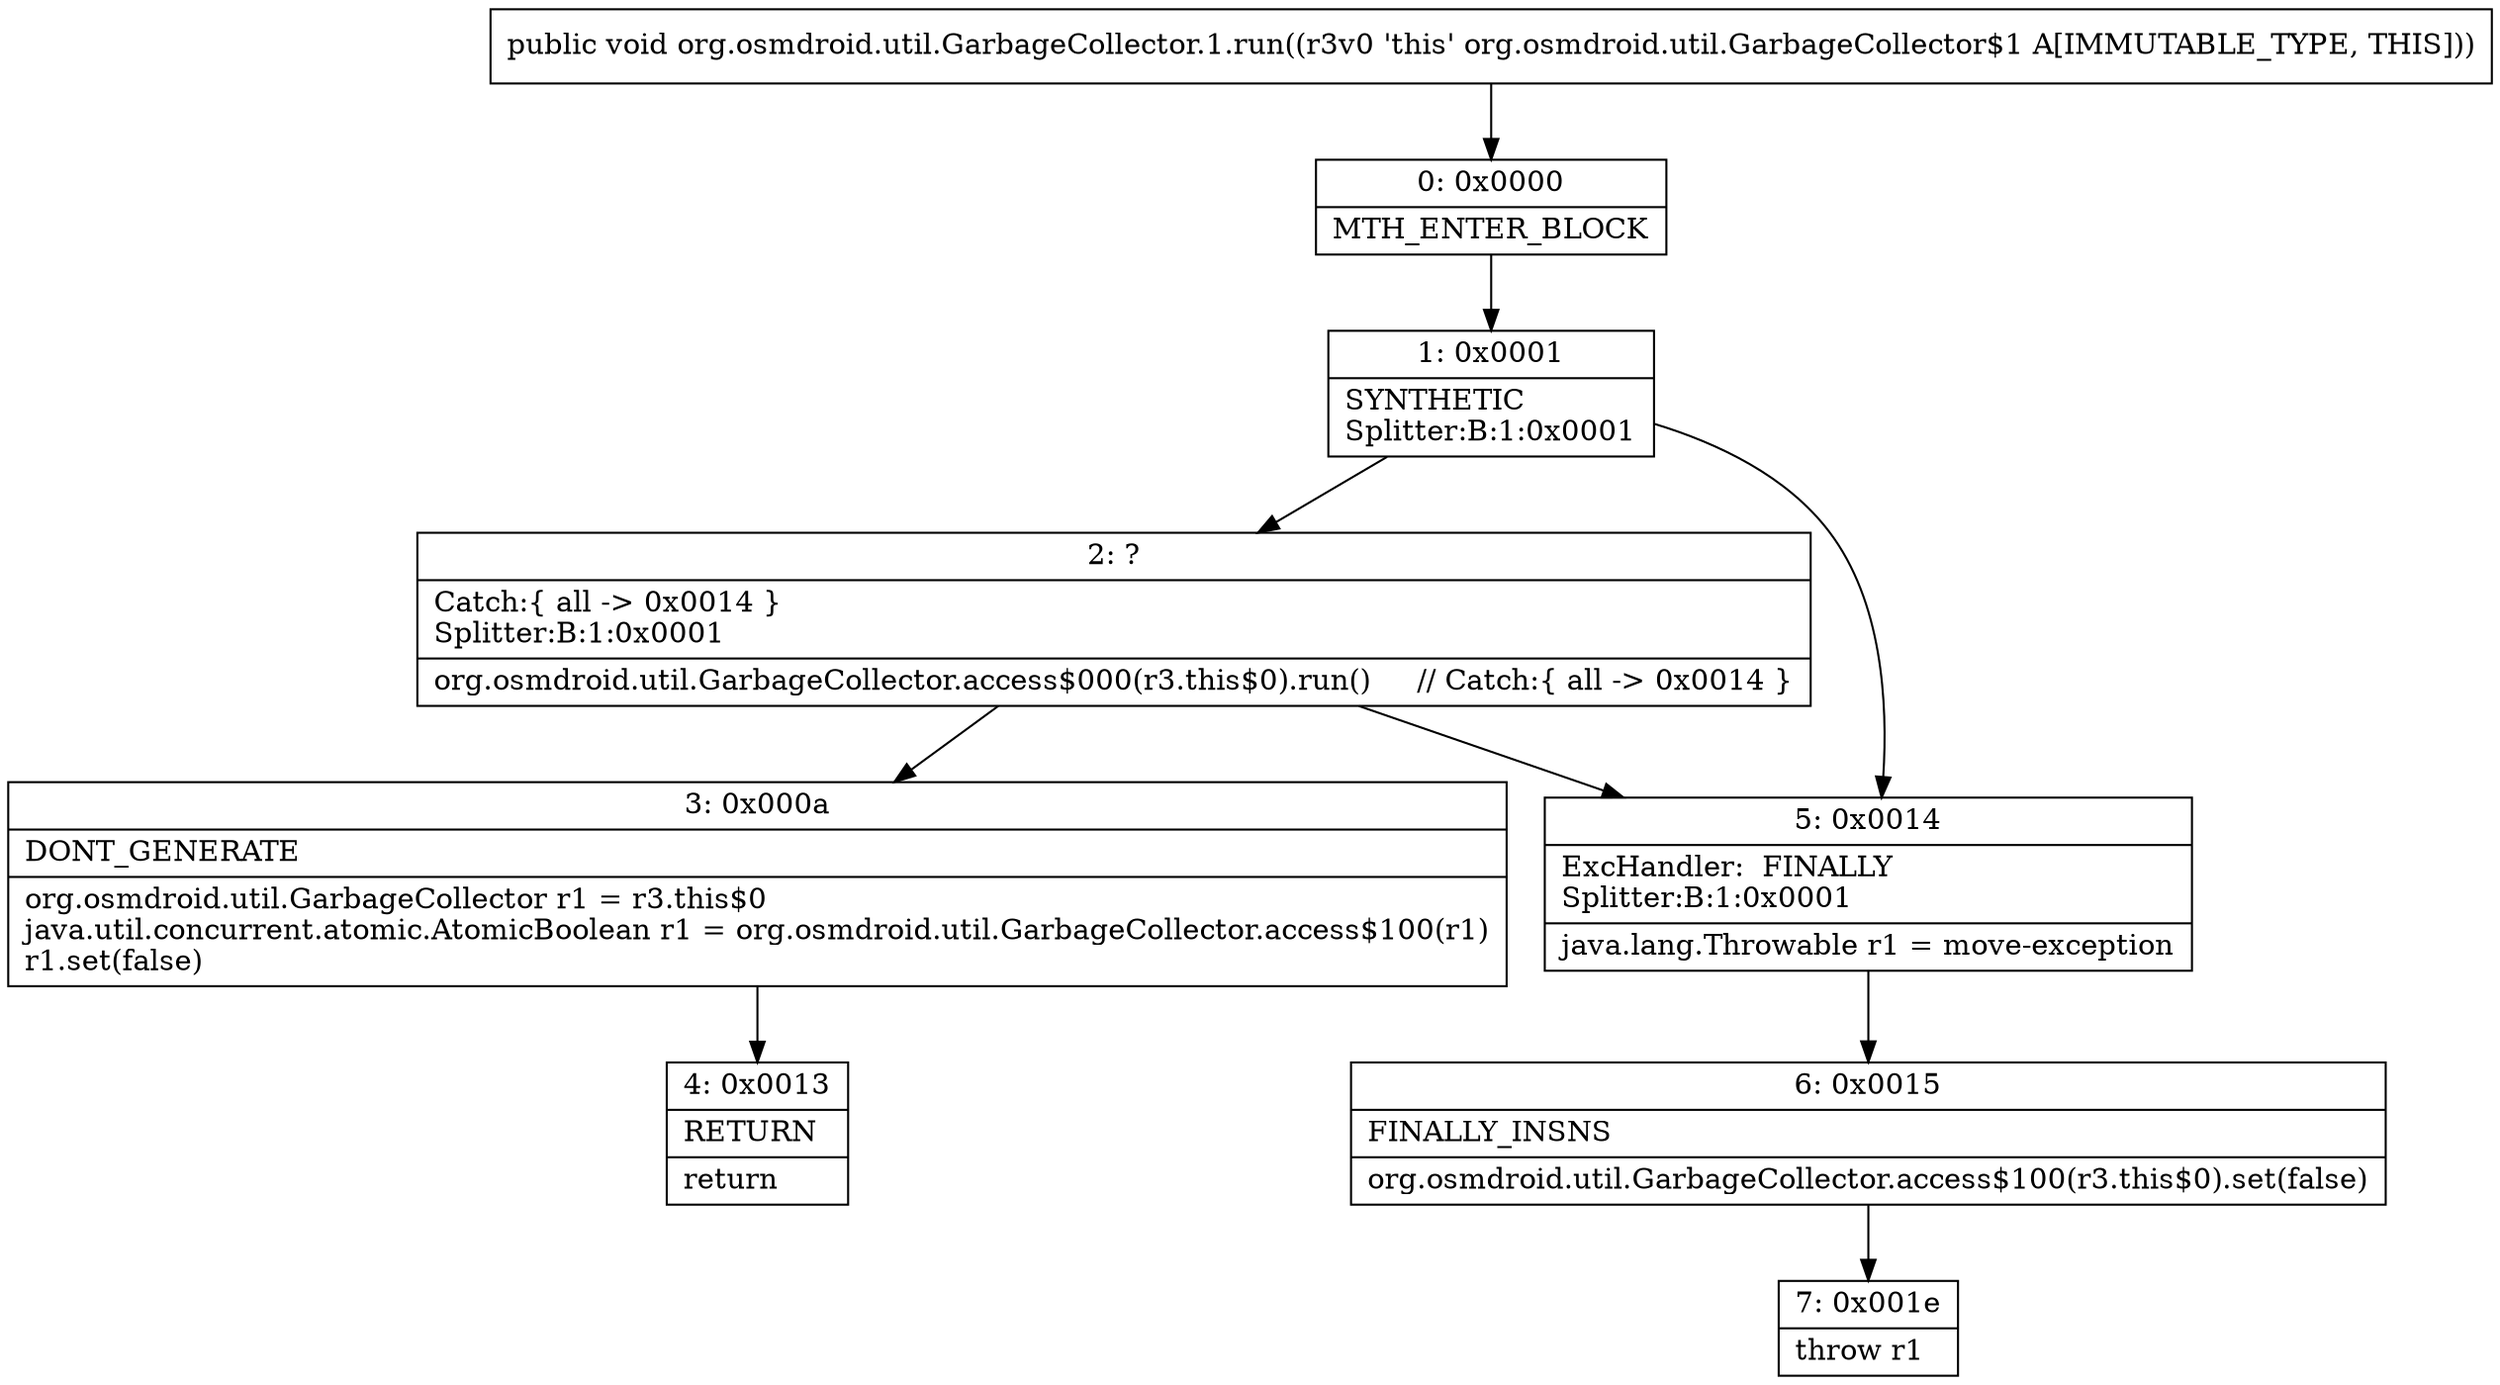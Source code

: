 digraph "CFG fororg.osmdroid.util.GarbageCollector.1.run()V" {
Node_0 [shape=record,label="{0\:\ 0x0000|MTH_ENTER_BLOCK\l}"];
Node_1 [shape=record,label="{1\:\ 0x0001|SYNTHETIC\lSplitter:B:1:0x0001\l}"];
Node_2 [shape=record,label="{2\:\ ?|Catch:\{ all \-\> 0x0014 \}\lSplitter:B:1:0x0001\l|org.osmdroid.util.GarbageCollector.access$000(r3.this$0).run()     \/\/ Catch:\{ all \-\> 0x0014 \}\l}"];
Node_3 [shape=record,label="{3\:\ 0x000a|DONT_GENERATE\l|org.osmdroid.util.GarbageCollector r1 = r3.this$0\ljava.util.concurrent.atomic.AtomicBoolean r1 = org.osmdroid.util.GarbageCollector.access$100(r1)\lr1.set(false)\l}"];
Node_4 [shape=record,label="{4\:\ 0x0013|RETURN\l|return\l}"];
Node_5 [shape=record,label="{5\:\ 0x0014|ExcHandler:  FINALLY\lSplitter:B:1:0x0001\l|java.lang.Throwable r1 = move\-exception\l}"];
Node_6 [shape=record,label="{6\:\ 0x0015|FINALLY_INSNS\l|org.osmdroid.util.GarbageCollector.access$100(r3.this$0).set(false)\l}"];
Node_7 [shape=record,label="{7\:\ 0x001e|throw r1\l}"];
MethodNode[shape=record,label="{public void org.osmdroid.util.GarbageCollector.1.run((r3v0 'this' org.osmdroid.util.GarbageCollector$1 A[IMMUTABLE_TYPE, THIS])) }"];
MethodNode -> Node_0;
Node_0 -> Node_1;
Node_1 -> Node_2;
Node_1 -> Node_5;
Node_2 -> Node_3;
Node_2 -> Node_5;
Node_3 -> Node_4;
Node_5 -> Node_6;
Node_6 -> Node_7;
}

